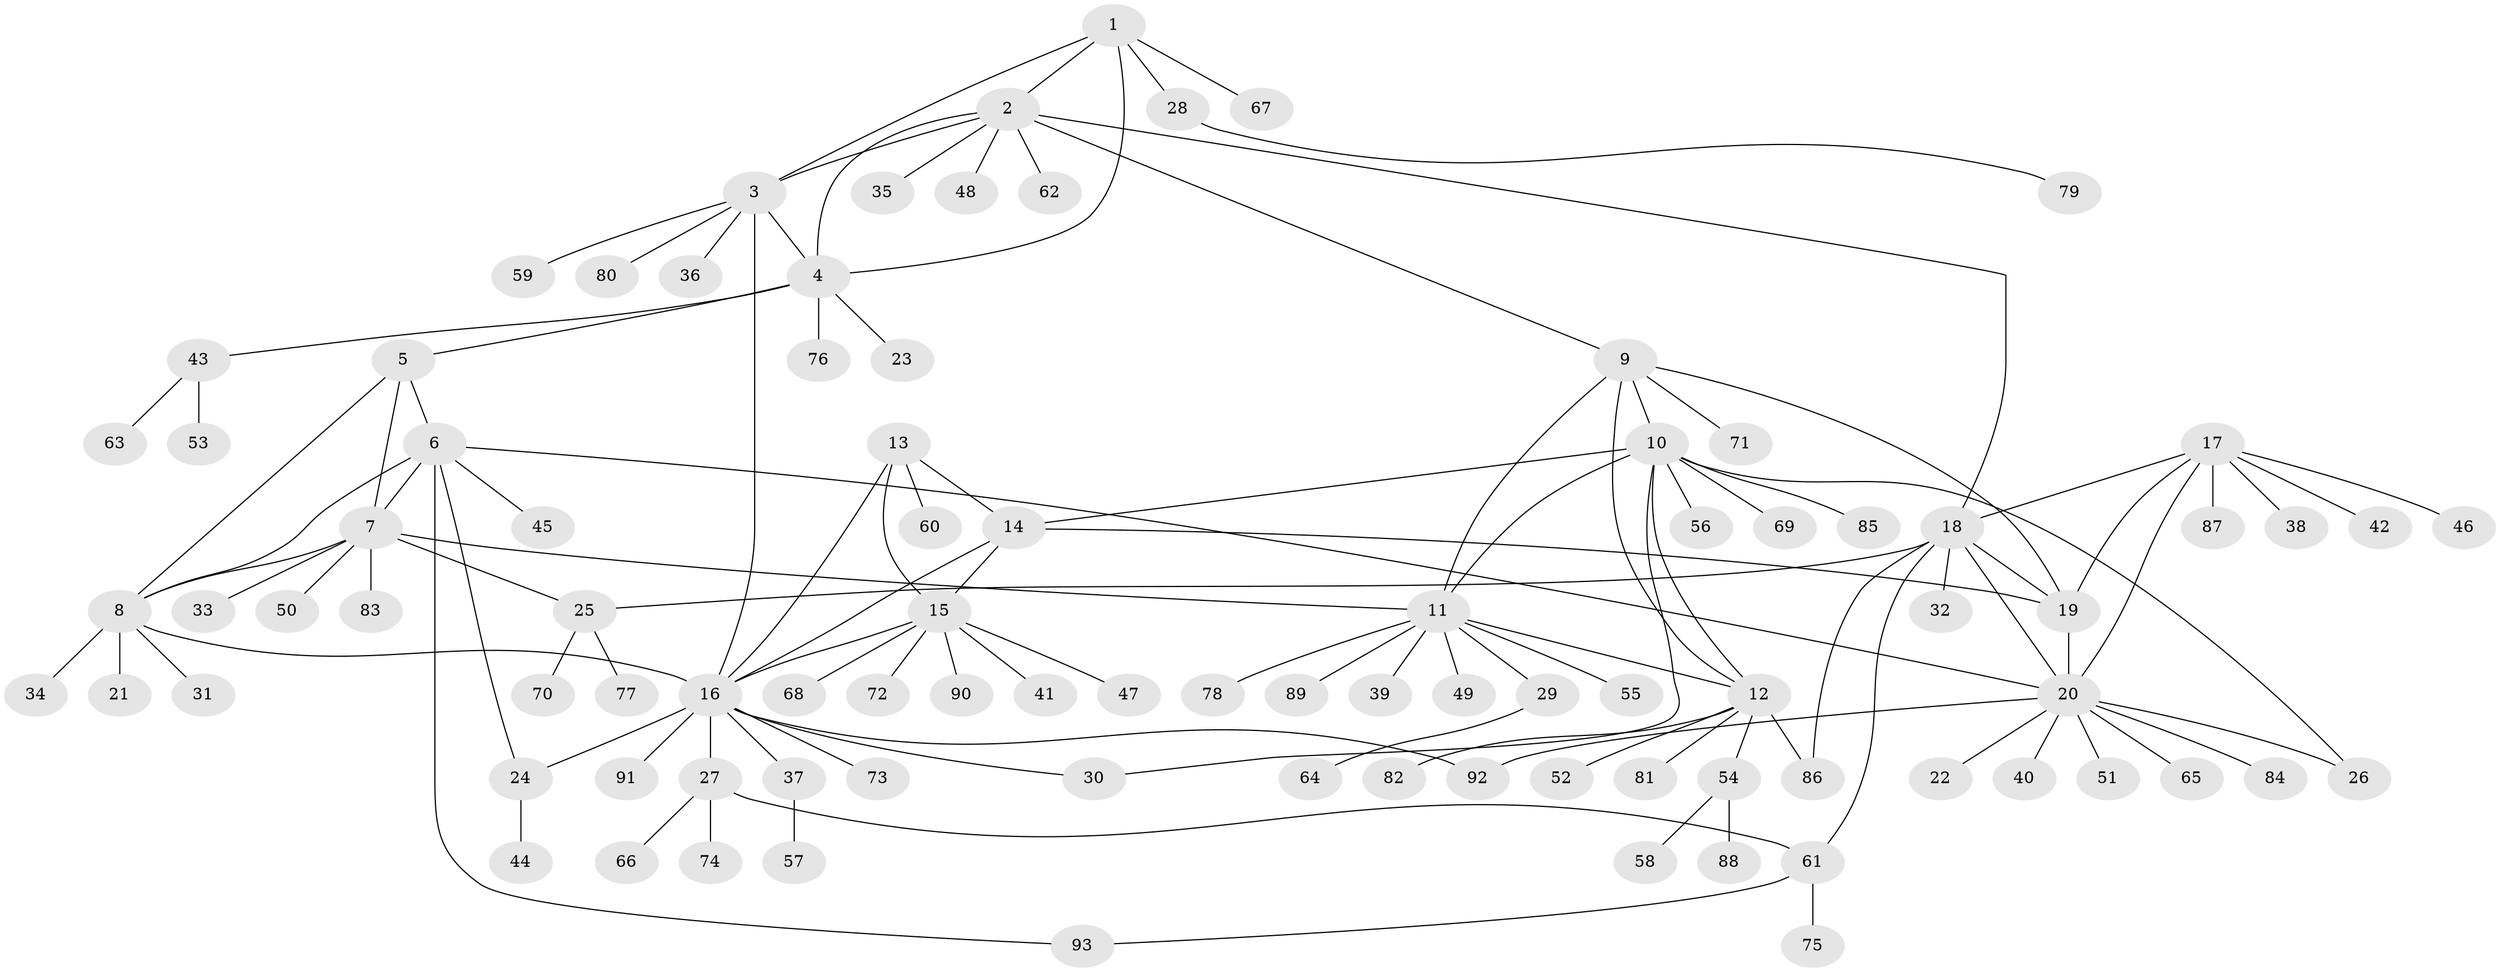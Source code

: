 // coarse degree distribution, {15: 0.037037037037037035, 8: 0.07407407407407407, 2: 0.14814814814814814, 10: 0.037037037037037035, 1: 0.6666666666666666, 3: 0.037037037037037035}
// Generated by graph-tools (version 1.1) at 2025/19/03/04/25 18:19:48]
// undirected, 93 vertices, 121 edges
graph export_dot {
graph [start="1"]
  node [color=gray90,style=filled];
  1;
  2;
  3;
  4;
  5;
  6;
  7;
  8;
  9;
  10;
  11;
  12;
  13;
  14;
  15;
  16;
  17;
  18;
  19;
  20;
  21;
  22;
  23;
  24;
  25;
  26;
  27;
  28;
  29;
  30;
  31;
  32;
  33;
  34;
  35;
  36;
  37;
  38;
  39;
  40;
  41;
  42;
  43;
  44;
  45;
  46;
  47;
  48;
  49;
  50;
  51;
  52;
  53;
  54;
  55;
  56;
  57;
  58;
  59;
  60;
  61;
  62;
  63;
  64;
  65;
  66;
  67;
  68;
  69;
  70;
  71;
  72;
  73;
  74;
  75;
  76;
  77;
  78;
  79;
  80;
  81;
  82;
  83;
  84;
  85;
  86;
  87;
  88;
  89;
  90;
  91;
  92;
  93;
  1 -- 2;
  1 -- 3;
  1 -- 4;
  1 -- 28;
  1 -- 67;
  2 -- 3;
  2 -- 4;
  2 -- 9;
  2 -- 18;
  2 -- 35;
  2 -- 48;
  2 -- 62;
  3 -- 4;
  3 -- 16;
  3 -- 36;
  3 -- 59;
  3 -- 80;
  4 -- 5;
  4 -- 23;
  4 -- 43;
  4 -- 76;
  5 -- 6;
  5 -- 7;
  5 -- 8;
  6 -- 7;
  6 -- 8;
  6 -- 20;
  6 -- 24;
  6 -- 45;
  6 -- 93;
  7 -- 8;
  7 -- 11;
  7 -- 25;
  7 -- 33;
  7 -- 50;
  7 -- 83;
  8 -- 16;
  8 -- 21;
  8 -- 31;
  8 -- 34;
  9 -- 10;
  9 -- 11;
  9 -- 12;
  9 -- 19;
  9 -- 71;
  10 -- 11;
  10 -- 12;
  10 -- 14;
  10 -- 26;
  10 -- 30;
  10 -- 56;
  10 -- 69;
  10 -- 85;
  11 -- 12;
  11 -- 29;
  11 -- 39;
  11 -- 49;
  11 -- 55;
  11 -- 78;
  11 -- 89;
  12 -- 52;
  12 -- 54;
  12 -- 81;
  12 -- 82;
  12 -- 86;
  13 -- 14;
  13 -- 15;
  13 -- 16;
  13 -- 60;
  14 -- 15;
  14 -- 16;
  14 -- 19;
  15 -- 16;
  15 -- 41;
  15 -- 47;
  15 -- 68;
  15 -- 72;
  15 -- 90;
  16 -- 24;
  16 -- 27;
  16 -- 30;
  16 -- 37;
  16 -- 73;
  16 -- 91;
  16 -- 92;
  17 -- 18;
  17 -- 19;
  17 -- 20;
  17 -- 38;
  17 -- 42;
  17 -- 46;
  17 -- 87;
  18 -- 19;
  18 -- 20;
  18 -- 25;
  18 -- 32;
  18 -- 61;
  18 -- 86;
  19 -- 20;
  20 -- 22;
  20 -- 26;
  20 -- 40;
  20 -- 51;
  20 -- 65;
  20 -- 84;
  20 -- 92;
  24 -- 44;
  25 -- 70;
  25 -- 77;
  27 -- 61;
  27 -- 66;
  27 -- 74;
  28 -- 79;
  29 -- 64;
  37 -- 57;
  43 -- 53;
  43 -- 63;
  54 -- 58;
  54 -- 88;
  61 -- 75;
  61 -- 93;
}
